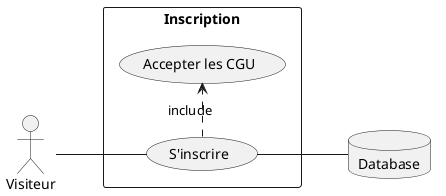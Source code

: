 @startuml
left to right direction
skinparam packageStyle rectangle
actor Visiteur
database Database
rectangle Inscription {
  Visiteur -- (S'inscrire)
  (S'inscrire) .> (Accepter les CGU) : include
  (S'inscrire) -- Database
}
@enduml